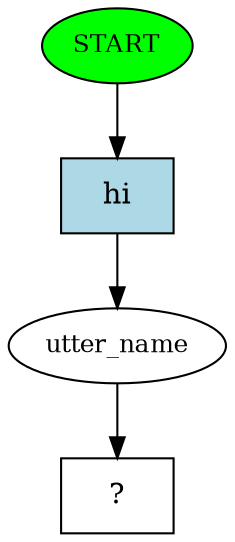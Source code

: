 digraph  {
0 [class="start active", fillcolor=green, fontsize=12, label=START, style=filled];
1 [class=active, fontsize=12, label=utter_name];
2 [class="intent dashed active", label="  ?  ", shape=rect];
3 [class="intent active", fillcolor=lightblue, label=hi, shape=rect, style=filled];
0 -> 3  [class=active, key=0];
1 -> 2  [class=active, key=NONE, label=""];
3 -> 1  [class=active, key=0];
}
